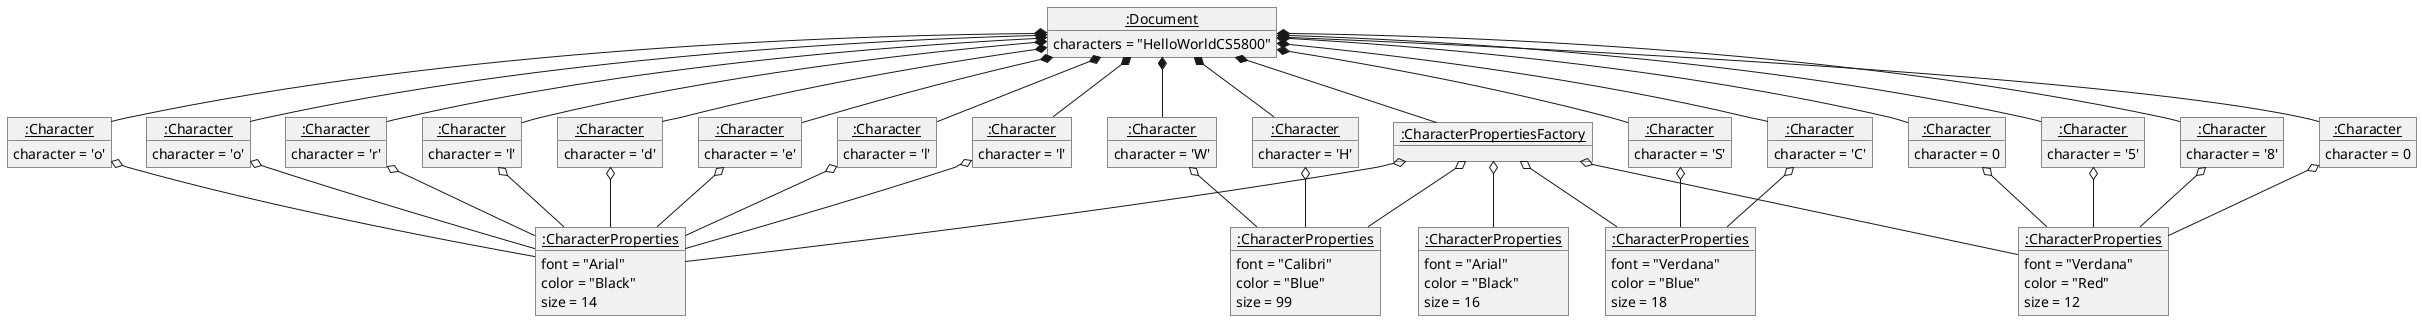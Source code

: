 @startuml
'https://plantuml.com/object-diagram

object "<u>:CharacterProperties</u>" as ab16 {
    font = "Arial"
    color = "Black"
    size = 16
}

object "<u>:CharacterProperties</u>" as ab14 {
    font = "Arial"
    color = "Black"
    size = 14
}

object "<u>:CharacterProperties</u>" as vb18 {
    font = "Verdana"
    color = "Blue"
    size = 18
}

object "<u>:CharacterProperties</u>" as vb12 {
    font = "Verdana"
    color = "Red"
    size = 12
}

object "<u>:CharacterProperties</u>" as cb99 {
    font = "Calibri"
    color = "Blue"
    size = 99
}

object "<u>:Character</u>" as H1 {
    character = 'H'
}
H1 o-- cb99

object "<u>:Character</u>" as e1 {
    character = 'e'
}
e1 o-- ab14
object "<u>:Character</u>" as l1 {
    character = 'l'
}
l1 o-- ab14
object "<u>:Character</u>" as l2 {
    character = 'l'
}
l2 o-- ab14
object "<u>:Character</u>" as o1 {
    character = 'o'
}
o1 o-- ab14
object "<u>:Character</u>" as W1 {
    character = 'W'
}
W1 o-- cb99
object "<u>:Character</u>" as o2 {
    character = 'o'
}
o2 o-- ab14
object "<u>:Character</u>" as r1 {
    character = 'r'
}
r1 o-- ab14
object "<u>:Character</u>" as l3 {
    character = 'l'
}
l3 o-- ab14
object "<u>:Character</u>" as d1 {
    character = 'd'
}
d1 o-- ab14
object "<u>:Character</u>" as C1 {
    character = 'C'
}
C1 o-- vb18
object "<u>:Character</u>" as S1 {
    character = 'S'
}
S1 o-- vb18
object "<u>:Character</u>" as 5 {
    character = '5'
}
5 o-- vb12
object "<u>:Character</u>" as 8 {
    character = '8'
}
8 o-- vb12

object "<u>:Character</u>" as 01 {
    character = 0
}
01 o-- vb12
object "<u>:Character</u>" as 02 {
    character = 0
}
02 o-- vb12

object "<u>:CharacterPropertiesFactory</u>" as fac {

}
fac o-- ab16
fac o-- ab14
fac o-- vb18
fac o-- vb12
fac o-- cb99


object "<u>:Document</u>" as doc {
    characters = "HelloWorldCS5800"
}
doc *-- fac
doc *-- H1
doc *-- e1
doc *-- l1
doc *-- l2
doc *-- o1
doc *-- W1
doc *-- o2
doc *-- r1
doc *-- l3
doc *-- d1
doc *-- C1
doc *-- S1
doc *-- 5
doc *-- 8
doc *-- 01
doc *-- 02
@enduml
